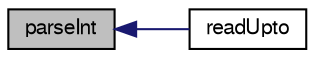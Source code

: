 digraph "parseInt"
{
  bgcolor="transparent";
  edge [fontname="FreeSans",fontsize="10",labelfontname="FreeSans",labelfontsize="10"];
  node [fontname="FreeSans",fontsize="10",shape=record];
  rankdir="LR";
  Node134718 [label="parseInt",height=0.2,width=0.4,color="black", fillcolor="grey75", style="filled", fontcolor="black"];
  Node134718 -> Node134719 [dir="back",color="midnightblue",fontsize="10",style="solid",fontname="FreeSans"];
  Node134719 [label="readUpto",height=0.2,width=0.4,color="black",URL="$a21124.html#adebc6d49ebf4c5b9e97e0e2f96d4c493"];
}
